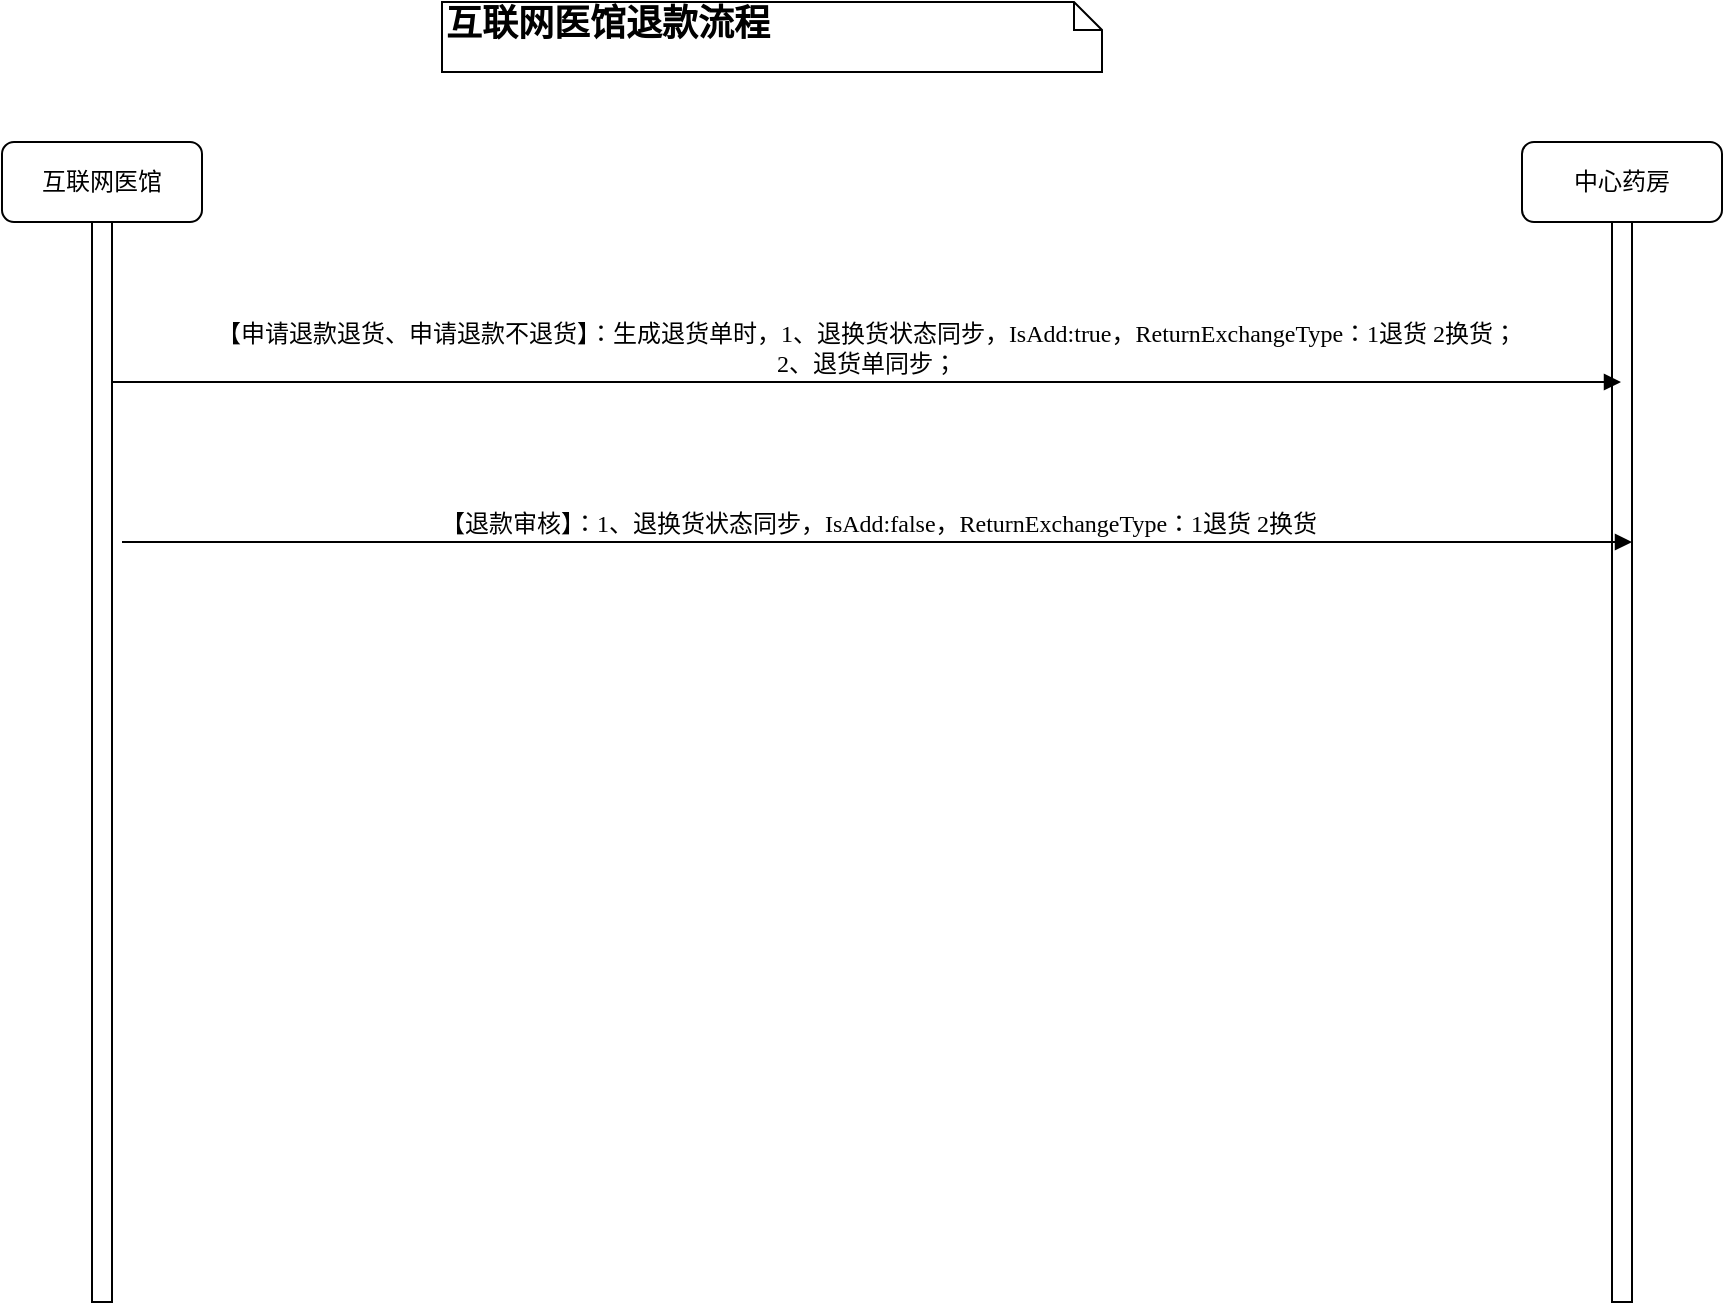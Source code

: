 <mxfile version="28.0.6">
  <diagram name="第 1 页" id="-XZq9rE0nQoansX2cSvo">
    <mxGraphModel dx="1418" dy="786" grid="1" gridSize="10" guides="1" tooltips="1" connect="1" arrows="1" fold="1" page="1" pageScale="1" pageWidth="827" pageHeight="1169" math="0" shadow="0">
      <root>
        <mxCell id="0" />
        <mxCell id="1" parent="0" />
        <mxCell id="Hv7AKpmdAY5mRspnB5LM-1" value="中心药房" style="shape=umlLifeline;perimeter=lifelinePerimeter;whiteSpace=wrap;html=1;container=1;collapsible=0;recursiveResize=0;outlineConnect=0;rounded=1;shadow=0;comic=0;labelBackgroundColor=none;strokeWidth=1;fontFamily=Verdana;fontSize=12;align=center;" vertex="1" parent="1">
          <mxGeometry x="840" y="240" width="100" height="580" as="geometry" />
        </mxCell>
        <mxCell id="Hv7AKpmdAY5mRspnB5LM-2" value="" style="html=1;points=[];perimeter=orthogonalPerimeter;rounded=0;shadow=0;comic=0;labelBackgroundColor=none;strokeWidth=1;fontFamily=Verdana;fontSize=12;align=center;" vertex="1" parent="Hv7AKpmdAY5mRspnB5LM-1">
          <mxGeometry x="45" y="40" width="10" height="540" as="geometry" />
        </mxCell>
        <mxCell id="Hv7AKpmdAY5mRspnB5LM-3" value="互联网医馆" style="shape=umlLifeline;perimeter=lifelinePerimeter;whiteSpace=wrap;html=1;container=1;collapsible=0;recursiveResize=0;outlineConnect=0;rounded=1;shadow=0;comic=0;labelBackgroundColor=none;strokeWidth=1;fontFamily=Verdana;fontSize=12;align=center;" vertex="1" parent="1">
          <mxGeometry x="80" y="240" width="100" height="580" as="geometry" />
        </mxCell>
        <mxCell id="Hv7AKpmdAY5mRspnB5LM-4" value="" style="html=1;points=[];perimeter=orthogonalPerimeter;rounded=0;shadow=0;comic=0;labelBackgroundColor=none;strokeWidth=1;fontFamily=Verdana;fontSize=12;align=center;" vertex="1" parent="Hv7AKpmdAY5mRspnB5LM-3">
          <mxGeometry x="45" y="40" width="10" height="540" as="geometry" />
        </mxCell>
        <mxCell id="Hv7AKpmdAY5mRspnB5LM-5" value="【申请退款退货、申请退款不退货】：生成退货单时，1、退换货状态同步，IsAdd:true，ReturnExchangeType：1退货 2换货；&lt;div&gt;2、退货单同步；&lt;/div&gt;" style="html=1;verticalAlign=bottom;endArrow=block;labelBackgroundColor=none;fontFamily=Verdana;fontSize=12;edgeStyle=elbowEdgeStyle;elbow=vertical;" edge="1" parent="1">
          <mxGeometry x="-0.001" relative="1" as="geometry">
            <mxPoint x="135" y="360" as="sourcePoint" />
            <mxPoint x="889.5" y="360" as="targetPoint" />
            <Array as="points">
              <mxPoint x="530" y="360" />
            </Array>
            <mxPoint as="offset" />
          </mxGeometry>
        </mxCell>
        <mxCell id="Hv7AKpmdAY5mRspnB5LM-6" value="&lt;font style=&quot;font-size: 18px;&quot;&gt;&lt;b&gt;互联网医馆退款流程&lt;/b&gt;&lt;/font&gt;" style="shape=note;whiteSpace=wrap;html=1;size=14;verticalAlign=top;align=left;spacingTop=-6;rounded=0;shadow=0;comic=0;labelBackgroundColor=none;strokeWidth=1;fontFamily=Verdana;fontSize=12" vertex="1" parent="1">
          <mxGeometry x="300" y="170" width="330" height="35" as="geometry" />
        </mxCell>
        <mxCell id="Hv7AKpmdAY5mRspnB5LM-7" value="【退款审核】：1、退换货状态同步，IsAdd:false，ReturnExchangeType：1退货 2换货" style="html=1;verticalAlign=bottom;endArrow=block;labelBackgroundColor=none;fontFamily=Verdana;fontSize=12;edgeStyle=elbowEdgeStyle;elbow=vertical;" edge="1" parent="1">
          <mxGeometry x="0.001" relative="1" as="geometry">
            <mxPoint x="140" y="440" as="sourcePoint" />
            <mxPoint x="895" y="440" as="targetPoint" />
            <Array as="points">
              <mxPoint x="535" y="440" />
            </Array>
            <mxPoint as="offset" />
          </mxGeometry>
        </mxCell>
      </root>
    </mxGraphModel>
  </diagram>
</mxfile>

